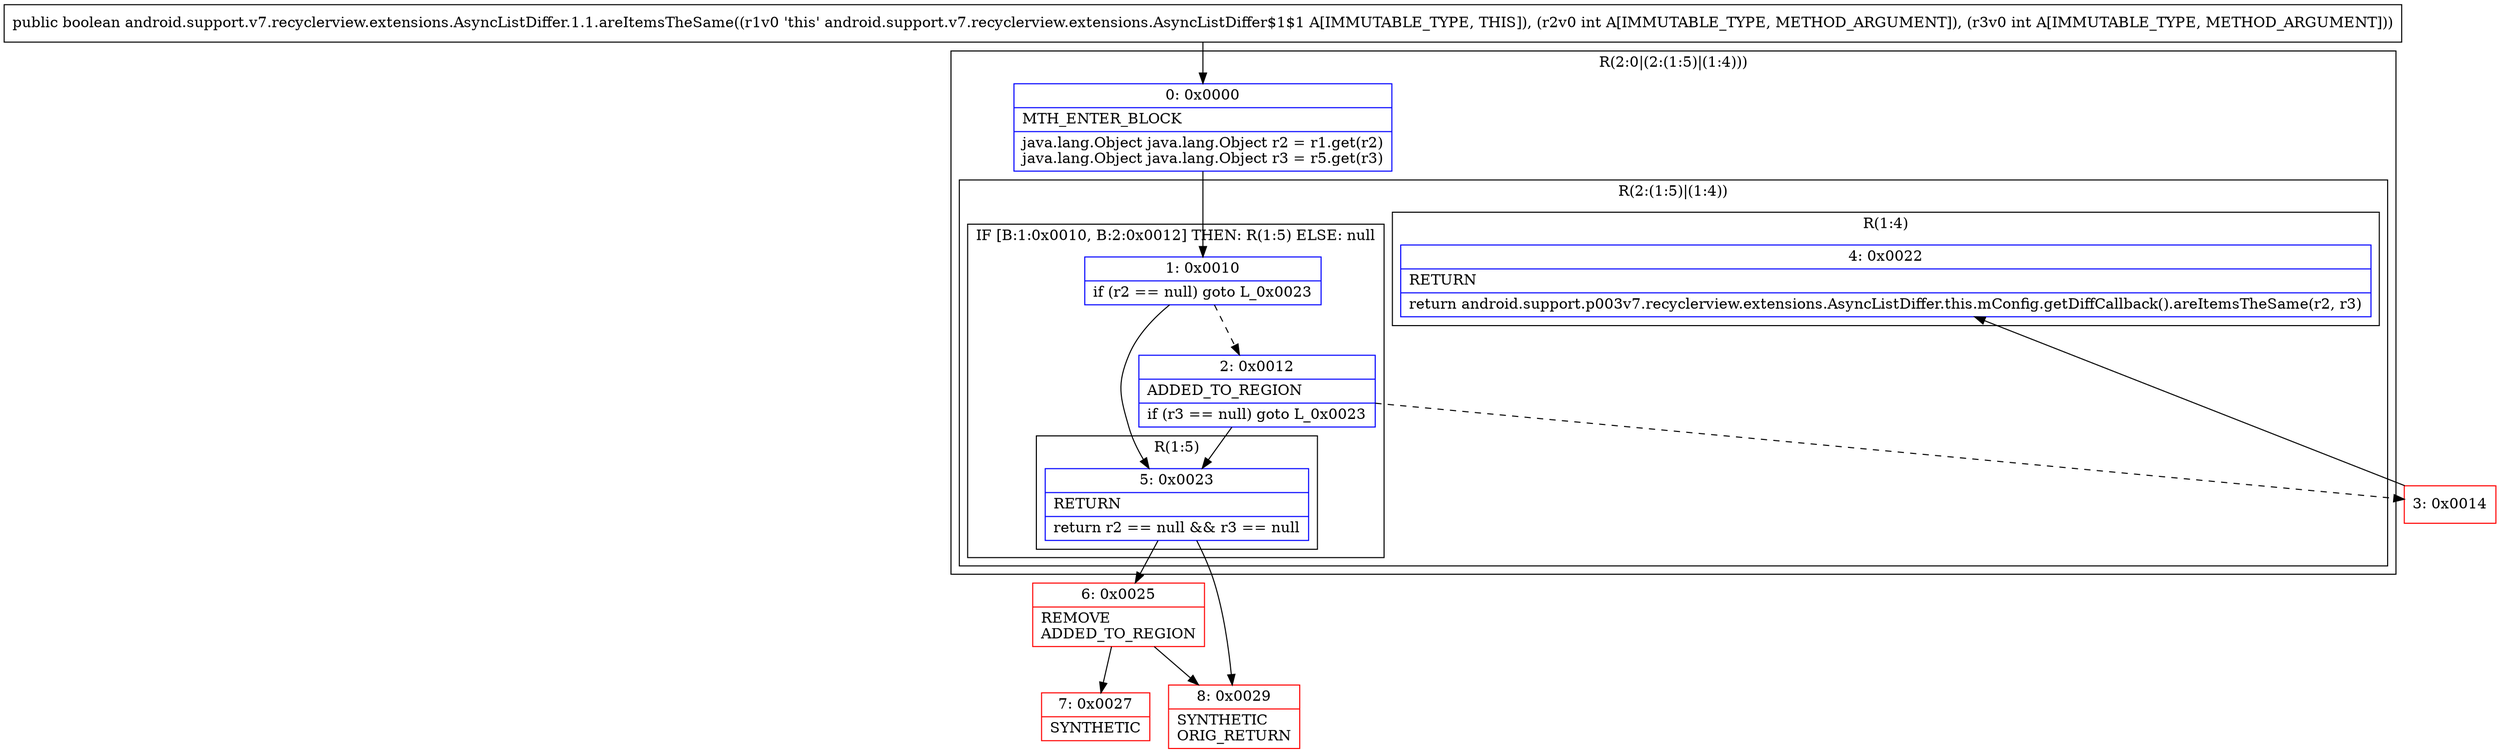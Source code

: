 digraph "CFG forandroid.support.v7.recyclerview.extensions.AsyncListDiffer.1.1.areItemsTheSame(II)Z" {
subgraph cluster_Region_1934365412 {
label = "R(2:0|(2:(1:5)|(1:4)))";
node [shape=record,color=blue];
Node_0 [shape=record,label="{0\:\ 0x0000|MTH_ENTER_BLOCK\l|java.lang.Object java.lang.Object r2 = r1.get(r2)\ljava.lang.Object java.lang.Object r3 = r5.get(r3)\l}"];
subgraph cluster_Region_1908836206 {
label = "R(2:(1:5)|(1:4))";
node [shape=record,color=blue];
subgraph cluster_IfRegion_705010592 {
label = "IF [B:1:0x0010, B:2:0x0012] THEN: R(1:5) ELSE: null";
node [shape=record,color=blue];
Node_1 [shape=record,label="{1\:\ 0x0010|if (r2 == null) goto L_0x0023\l}"];
Node_2 [shape=record,label="{2\:\ 0x0012|ADDED_TO_REGION\l|if (r3 == null) goto L_0x0023\l}"];
subgraph cluster_Region_1195406163 {
label = "R(1:5)";
node [shape=record,color=blue];
Node_5 [shape=record,label="{5\:\ 0x0023|RETURN\l|return r2 == null && r3 == null\l}"];
}
}
subgraph cluster_Region_1434405991 {
label = "R(1:4)";
node [shape=record,color=blue];
Node_4 [shape=record,label="{4\:\ 0x0022|RETURN\l|return android.support.p003v7.recyclerview.extensions.AsyncListDiffer.this.mConfig.getDiffCallback().areItemsTheSame(r2, r3)\l}"];
}
}
}
Node_3 [shape=record,color=red,label="{3\:\ 0x0014}"];
Node_6 [shape=record,color=red,label="{6\:\ 0x0025|REMOVE\lADDED_TO_REGION\l}"];
Node_7 [shape=record,color=red,label="{7\:\ 0x0027|SYNTHETIC\l}"];
Node_8 [shape=record,color=red,label="{8\:\ 0x0029|SYNTHETIC\lORIG_RETURN\l}"];
MethodNode[shape=record,label="{public boolean android.support.v7.recyclerview.extensions.AsyncListDiffer.1.1.areItemsTheSame((r1v0 'this' android.support.v7.recyclerview.extensions.AsyncListDiffer$1$1 A[IMMUTABLE_TYPE, THIS]), (r2v0 int A[IMMUTABLE_TYPE, METHOD_ARGUMENT]), (r3v0 int A[IMMUTABLE_TYPE, METHOD_ARGUMENT])) }"];
MethodNode -> Node_0;
Node_0 -> Node_1;
Node_1 -> Node_2[style=dashed];
Node_1 -> Node_5;
Node_2 -> Node_3[style=dashed];
Node_2 -> Node_5;
Node_5 -> Node_6;
Node_5 -> Node_8;
Node_3 -> Node_4;
Node_6 -> Node_7;
Node_6 -> Node_8;
}

